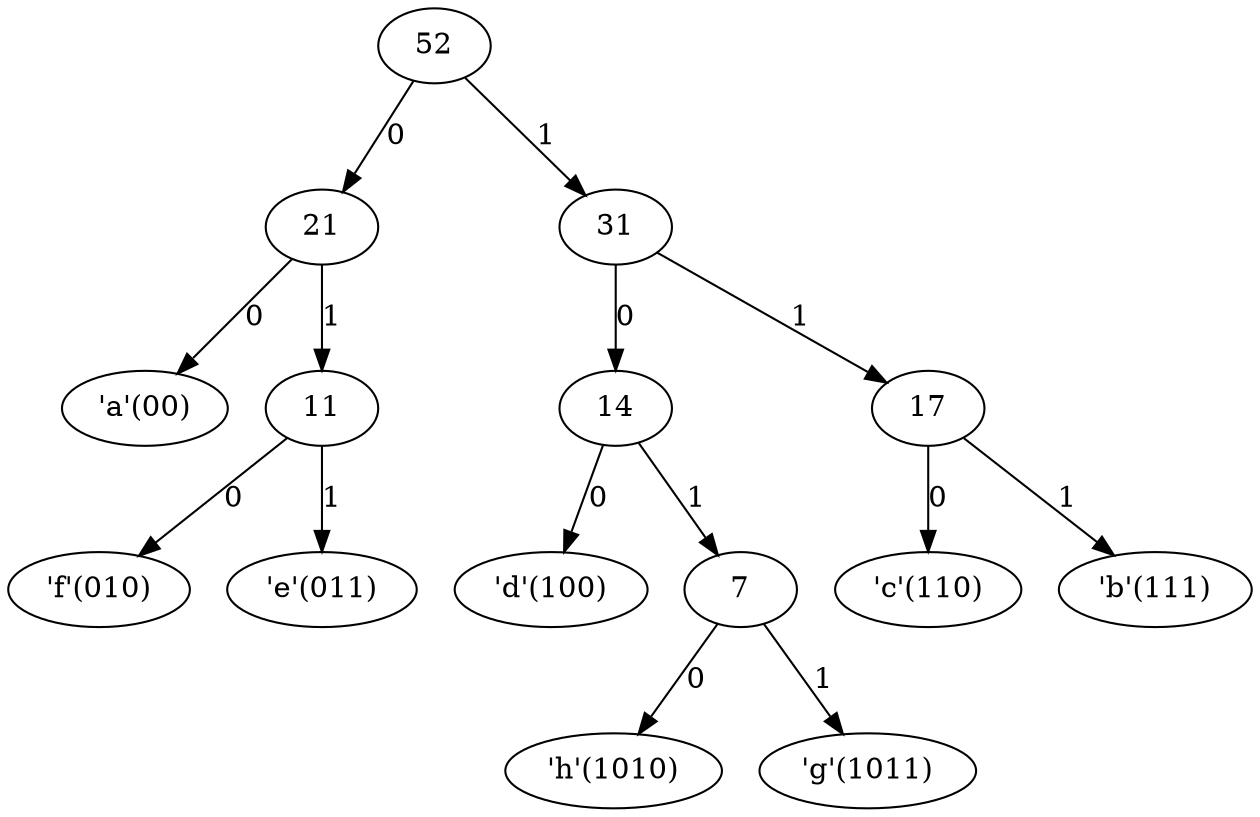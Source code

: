digraph G{
134 [label="52"];
134 -> 132 [label = "0"];
132 [label="21"];
132 -> 97 [label = "0"];
97 [label="'a'(00)"];
132 -> 129 [label = "1"];
129 [label="11"];
129 -> 102 [label = "0"];
102 [label="'f'(010)"];
129 -> 101 [label = "1"];
101 [label="'e'(011)"];
134 -> 133 [label = "1"];
133 [label="31"];
133 -> 130 [label = "0"];
130 [label="14"];
130 -> 100 [label = "0"];
100 [label="'d'(100)"];
130 -> 128 [label = "1"];
128 [label="7"];
128 -> 104 [label = "0"];
104 [label="'h'(1010)"];
128 -> 103 [label = "1"];
103 [label="'g'(1011)"];
133 -> 131 [label = "1"];
131 [label="17"];
131 -> 99 [label = "0"];
99 [label="'c'(110)"];
131 -> 98 [label = "1"];
98 [label="'b'(111)"];
}
